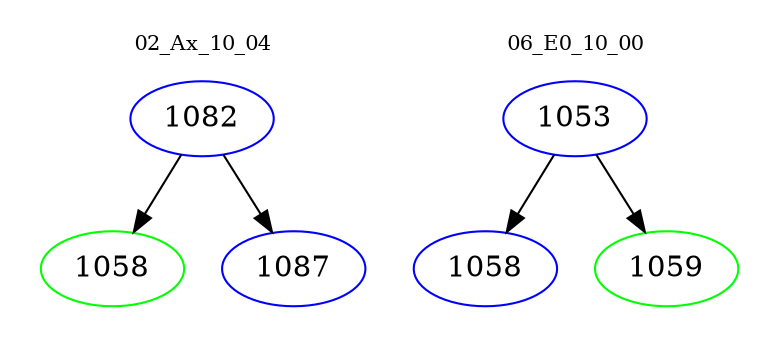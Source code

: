 digraph{
subgraph cluster_0 {
color = white
label = "02_Ax_10_04";
fontsize=10;
T0_1082 [label="1082", color="blue"]
T0_1082 -> T0_1058 [color="black"]
T0_1058 [label="1058", color="green"]
T0_1082 -> T0_1087 [color="black"]
T0_1087 [label="1087", color="blue"]
}
subgraph cluster_1 {
color = white
label = "06_E0_10_00";
fontsize=10;
T1_1053 [label="1053", color="blue"]
T1_1053 -> T1_1058 [color="black"]
T1_1058 [label="1058", color="blue"]
T1_1053 -> T1_1059 [color="black"]
T1_1059 [label="1059", color="green"]
}
}
